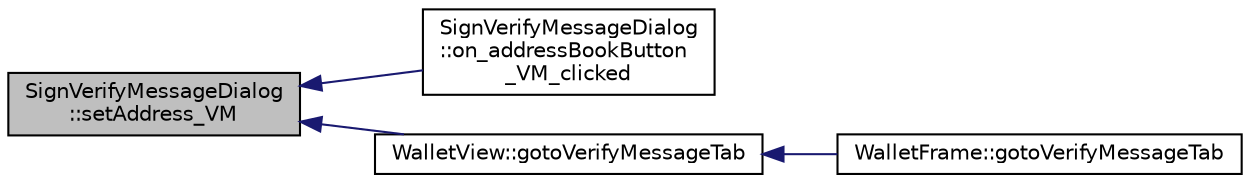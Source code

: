 digraph "SignVerifyMessageDialog::setAddress_VM"
{
  edge [fontname="Helvetica",fontsize="10",labelfontname="Helvetica",labelfontsize="10"];
  node [fontname="Helvetica",fontsize="10",shape=record];
  rankdir="LR";
  Node116 [label="SignVerifyMessageDialog\l::setAddress_VM",height=0.2,width=0.4,color="black", fillcolor="grey75", style="filled", fontcolor="black"];
  Node116 -> Node117 [dir="back",color="midnightblue",fontsize="10",style="solid",fontname="Helvetica"];
  Node117 [label="SignVerifyMessageDialog\l::on_addressBookButton\l_VM_clicked",height=0.2,width=0.4,color="black", fillcolor="white", style="filled",URL="$class_sign_verify_message_dialog.html#a90ceb00084c68da5e9c481ba0841d976"];
  Node116 -> Node118 [dir="back",color="midnightblue",fontsize="10",style="solid",fontname="Helvetica"];
  Node118 [label="WalletView::gotoVerifyMessageTab",height=0.2,width=0.4,color="black", fillcolor="white", style="filled",URL="$class_wallet_view.html#a0a23aaaf87d3aec5ae8b1b8320d66796",tooltip="Show Sign/Verify Message dialog and switch to verify message tab. "];
  Node118 -> Node119 [dir="back",color="midnightblue",fontsize="10",style="solid",fontname="Helvetica"];
  Node119 [label="WalletFrame::gotoVerifyMessageTab",height=0.2,width=0.4,color="black", fillcolor="white", style="filled",URL="$class_wallet_frame.html#af5cce5026575d013cb9d6933ebe7aa98",tooltip="Show Sign/Verify Message dialog and switch to verify message tab. "];
}
